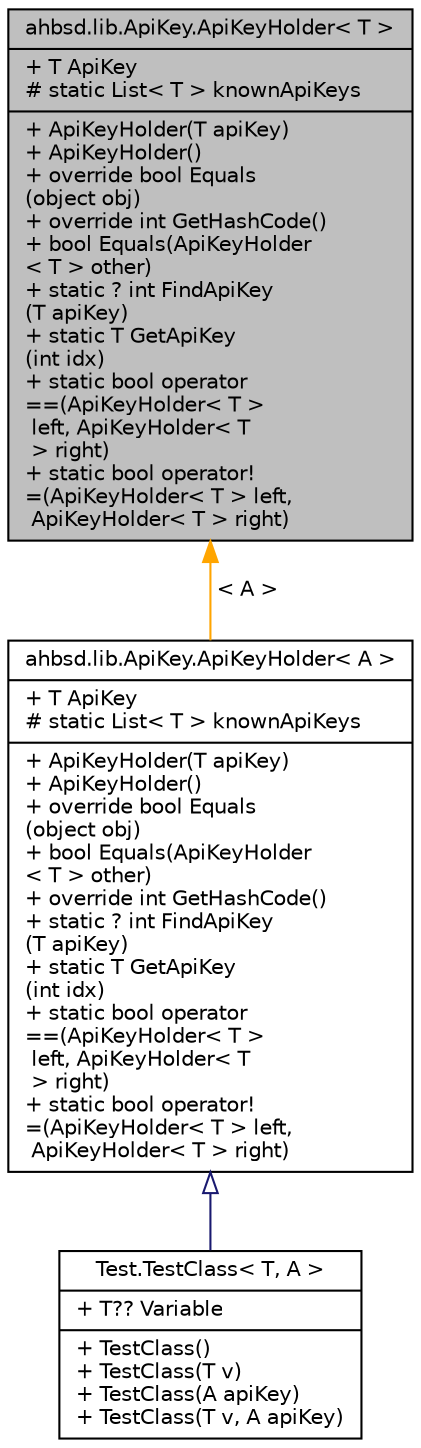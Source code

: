 digraph "ahbsd.lib.ApiKey.ApiKeyHolder&lt; T &gt;"
{
 // LATEX_PDF_SIZE
  bgcolor="transparent";
  edge [fontname="Helvetica",fontsize="10",labelfontname="Helvetica",labelfontsize="10"];
  node [fontname="Helvetica",fontsize="10",shape=record];
  Node1 [label="{ahbsd.lib.ApiKey.ApiKeyHolder\< T \>\n|+ T ApiKey\l# static List\< T \> knownApiKeys\l|+  ApiKeyHolder(T apiKey)\l+  ApiKeyHolder()\l+ override bool Equals\l(object obj)\l+ override int GetHashCode()\l+ bool Equals(ApiKeyHolder\l\< T \> other)\l+ static ? int FindApiKey\l(T apiKey)\l+ static T GetApiKey\l(int idx)\l+ static bool operator\l==(ApiKeyHolder\< T \>\l left, ApiKeyHolder\< T\l \> right)\l+ static bool operator!\l=(ApiKeyHolder\< T \> left,\l ApiKeyHolder\< T \> right)\l}",height=0.2,width=0.4,color="black", fillcolor="grey75", style="filled", fontcolor="black",tooltip="Class for generic API-Keys."];
  Node1 -> Node2 [dir="back",color="orange",fontsize="10",style="solid",label=" \< A \>" ,fontname="Helvetica"];
  Node2 [label="{ahbsd.lib.ApiKey.ApiKeyHolder\< A \>\n|+ T ApiKey\l# static List\< T \> knownApiKeys\l|+  ApiKeyHolder(T apiKey)\l+  ApiKeyHolder()\l+ override bool Equals\l(object obj)\l+ bool Equals(ApiKeyHolder\l\< T \> other)\l+ override int GetHashCode()\l+ static ? int FindApiKey\l(T apiKey)\l+ static T GetApiKey\l(int idx)\l+ static bool operator\l==(ApiKeyHolder\< T \>\l left, ApiKeyHolder\< T\l \> right)\l+ static bool operator!\l=(ApiKeyHolder\< T \> left,\l ApiKeyHolder\< T \> right)\l}",height=0.2,width=0.4,color="black",URL="$df/dbe/classahbsd_1_1lib_1_1ApiKey_1_1ApiKeyHolder.html",tooltip=" "];
  Node2 -> Node3 [dir="back",color="midnightblue",fontsize="10",style="solid",arrowtail="onormal",fontname="Helvetica"];
  Node3 [label="{Test.TestClass\< T, A \>\n|+ T?? Variable\l|+  TestClass()\l+  TestClass(T v)\l+  TestClass(A apiKey)\l+  TestClass(T v, A apiKey)\l}",height=0.2,width=0.4,color="black",URL="$d4/db8/classTest_1_1TestClass.html",tooltip="A class to demonstrate ChangeEventArgs<T> and ChangeEventHandler<T>."];
}
